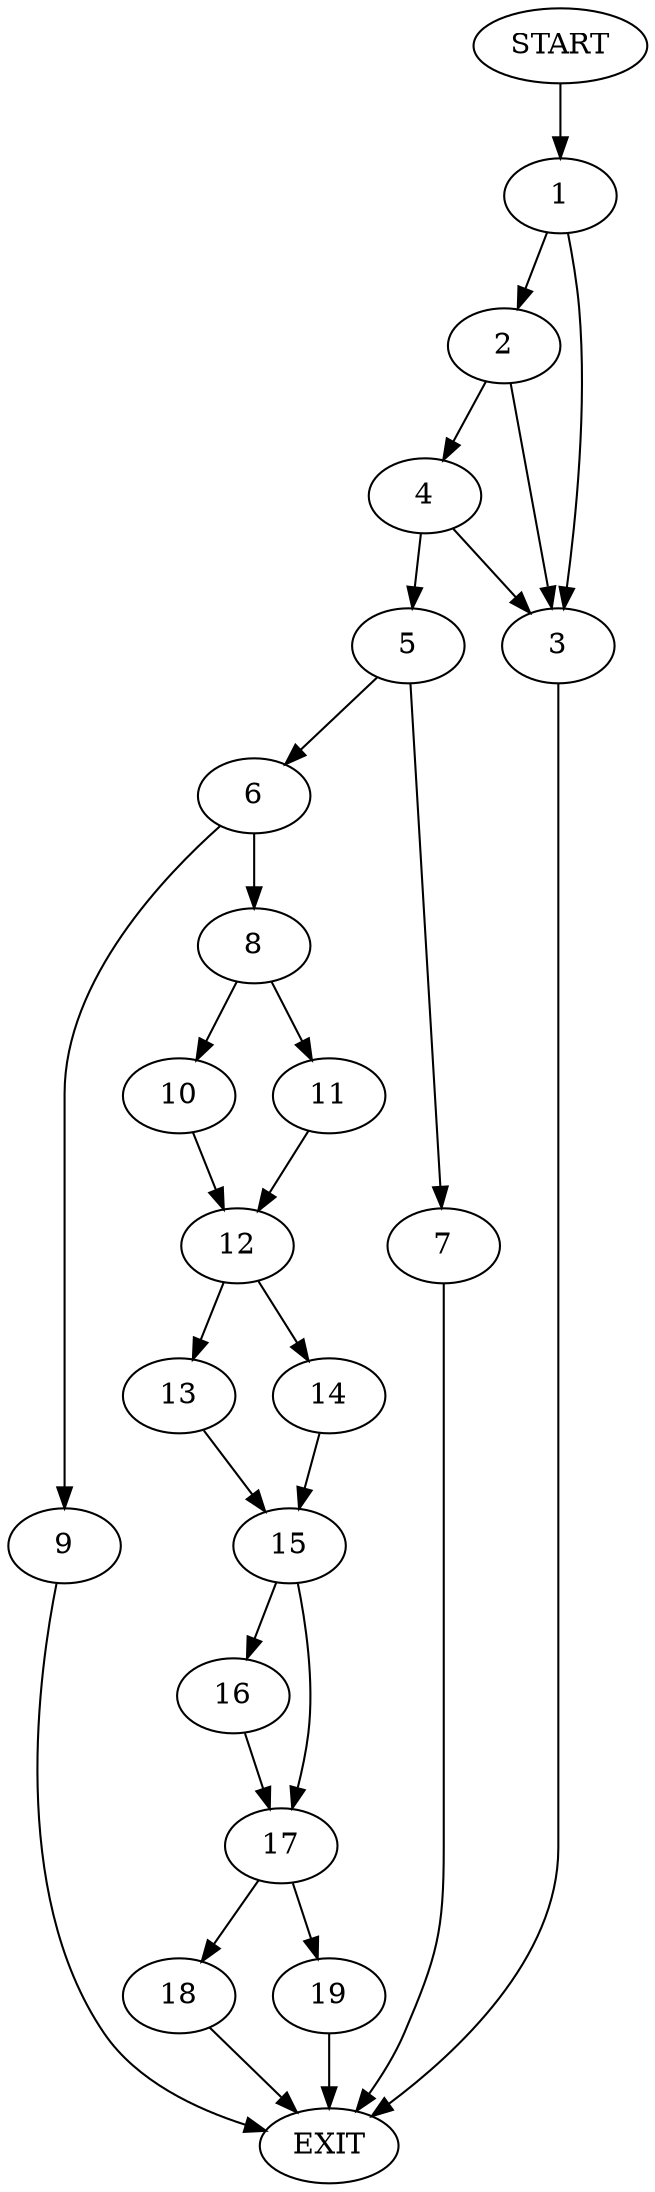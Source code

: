 digraph {
0 [label="START"]
20 [label="EXIT"]
0 -> 1
1 -> 2
1 -> 3
3 -> 20
2 -> 4
2 -> 3
4 -> 5
4 -> 3
5 -> 6
5 -> 7
7 -> 20
6 -> 8
6 -> 9
8 -> 10
8 -> 11
9 -> 20
10 -> 12
11 -> 12
12 -> 13
12 -> 14
14 -> 15
13 -> 15
15 -> 16
15 -> 17
16 -> 17
17 -> 18
17 -> 19
19 -> 20
18 -> 20
}
